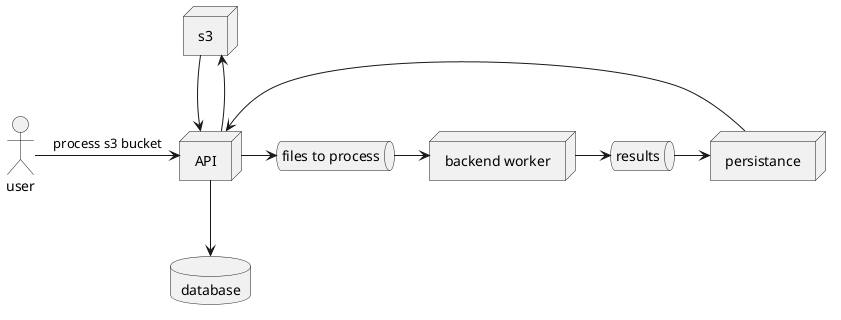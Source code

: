 @startuml
actor user
node API
node s3
node backend1 [
backend worker
]
node persist [
persistance
]
database database
user->API : process s3 bucket
queue stage [
files to process
]
queue results
API->stage
API-up->s3
API-down->database
s3->API
stage->backend1
backend1->results
results->persist
persist->API
@enduml
